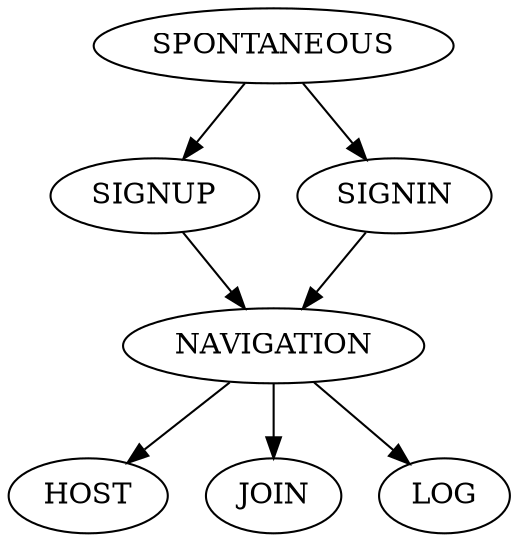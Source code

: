 digraph {
    SPONTANEOUS -> SIGNUP;
    SPONTANEOUS -> SIGNIN;
    SIGNUP -> NAVIGATION;
    SIGNIN -> NAVIGATION;
    NAVIGATION -> HOST;
    NAVIGATION -> JOIN;
    NAVIGATION -> LOG;
  }
